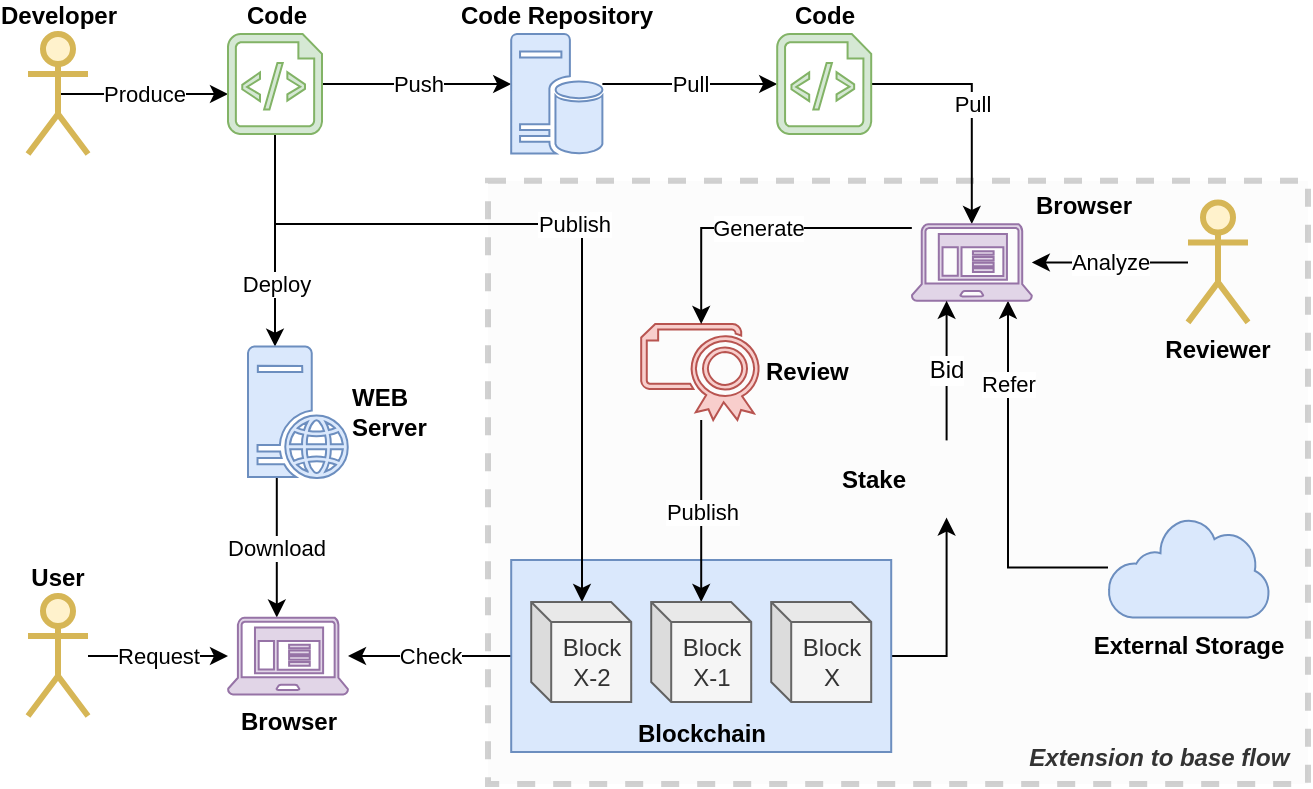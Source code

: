 <mxfile version="12.9.14" type="device"><diagram id="QuUNwt7JPoW_kzlnzWCL" name="Page-1"><mxGraphModel dx="782" dy="437" grid="1" gridSize="10" guides="1" tooltips="1" connect="1" arrows="1" fold="1" page="1" pageScale="1" pageWidth="827" pageHeight="1169" math="0" shadow="0"><root><mxCell id="0"/><mxCell id="1" parent="0"/><mxCell id="IQunpKXt9sUetPVuJu0X-1" value="&lt;b style=&quot;font-size: 12px;&quot;&gt;&lt;i style=&quot;font-size: 12px;&quot;&gt;Extension to base flow&amp;nbsp;&lt;/i&gt;&lt;/b&gt;" style="rounded=0;whiteSpace=wrap;html=1;dashed=1;fillColor=#f5f5f5;strokeColor=#666666;opacity=30;strokeWidth=3;align=right;verticalAlign=bottom;fontColor=#333333;fontSize=12;spacing=6;" vertex="1" parent="1"><mxGeometry x="700" y="493.4" width="410" height="301.6" as="geometry"/></mxCell><mxCell id="IQunpKXt9sUetPVuJu0X-2" value="Check" style="edgeStyle=orthogonalEdgeStyle;rounded=0;orthogonalLoop=1;jettySize=auto;html=1;" edge="1" parent="1" source="IQunpKXt9sUetPVuJu0X-4" target="IQunpKXt9sUetPVuJu0X-27"><mxGeometry relative="1" as="geometry"><mxPoint x="660" y="731" as="targetPoint"/><Array as="points"><mxPoint x="700" y="731"/><mxPoint x="700" y="731"/></Array></mxGeometry></mxCell><mxCell id="IQunpKXt9sUetPVuJu0X-3" style="edgeStyle=orthogonalEdgeStyle;rounded=0;orthogonalLoop=1;jettySize=auto;html=1;labelBackgroundColor=#7EA6E0;fontSize=12;fontColor=#0000A3;" edge="1" parent="1" source="IQunpKXt9sUetPVuJu0X-4" target="IQunpKXt9sUetPVuJu0X-33"><mxGeometry relative="1" as="geometry"><mxPoint x="929.8" y="655" as="targetPoint"/></mxGeometry></mxCell><mxCell id="IQunpKXt9sUetPVuJu0X-4" value="Blockchain" style="rounded=0;whiteSpace=wrap;html=1;fillColor=#dae8fc;verticalAlign=bottom;strokeColor=#6c8ebf;fontStyle=1" vertex="1" parent="1"><mxGeometry x="711.6" y="683" width="190" height="96" as="geometry"/></mxCell><mxCell id="IQunpKXt9sUetPVuJu0X-5" value="Produce" style="edgeStyle=orthogonalEdgeStyle;rounded=0;orthogonalLoop=1;jettySize=auto;html=1;exitX=0.5;exitY=0.5;exitDx=0;exitDy=0;exitPerimeter=0;" edge="1" parent="1" source="IQunpKXt9sUetPVuJu0X-6" target="IQunpKXt9sUetPVuJu0X-20"><mxGeometry relative="1" as="geometry"><Array as="points"><mxPoint x="500" y="450"/><mxPoint x="500" y="450"/></Array><mxPoint x="650" y="555" as="targetPoint"/></mxGeometry></mxCell><mxCell id="IQunpKXt9sUetPVuJu0X-6" value="Developer" style="shape=umlActor;verticalLabelPosition=top;labelBackgroundColor=#ffffff;verticalAlign=bottom;html=1;outlineConnect=0;fillColor=#fff2cc;strokeColor=#d6b656;strokeWidth=3;labelPosition=center;align=center;fontStyle=1" vertex="1" parent="1"><mxGeometry x="470" y="420" width="30" height="60" as="geometry"/></mxCell><mxCell id="IQunpKXt9sUetPVuJu0X-7" value="Request" style="edgeStyle=orthogonalEdgeStyle;rounded=0;orthogonalLoop=1;jettySize=auto;html=1;" edge="1" parent="1" source="IQunpKXt9sUetPVuJu0X-8" target="IQunpKXt9sUetPVuJu0X-27"><mxGeometry relative="1" as="geometry"><mxPoint x="590.0" y="731.31" as="targetPoint"/></mxGeometry></mxCell><mxCell id="IQunpKXt9sUetPVuJu0X-8" value="User" style="shape=umlActor;verticalLabelPosition=top;labelBackgroundColor=#ffffff;verticalAlign=bottom;outlineConnect=0;fillColor=#fff2cc;whiteSpace=wrap;html=1;strokeColor=#d6b656;strokeWidth=3;fontStyle=1;labelPosition=center;align=center;" vertex="1" parent="1"><mxGeometry x="470" y="701" width="30" height="60" as="geometry"/></mxCell><mxCell id="IQunpKXt9sUetPVuJu0X-9" value="Analyze" style="edgeStyle=orthogonalEdgeStyle;rounded=0;orthogonalLoop=1;jettySize=auto;html=1;" edge="1" parent="1" source="IQunpKXt9sUetPVuJu0X-10" target="IQunpKXt9sUetPVuJu0X-30"><mxGeometry relative="1" as="geometry"><mxPoint x="1045" y="505" as="targetPoint"/></mxGeometry></mxCell><mxCell id="IQunpKXt9sUetPVuJu0X-10" value="Reviewer" style="shape=umlActor;verticalLabelPosition=bottom;labelBackgroundColor=none;verticalAlign=top;html=1;outlineConnect=0;fillColor=#fff2cc;whiteSpace=wrap;strokeColor=#d6b656;labelBorderColor=none;gradientColor=none;strokeWidth=3;labelPosition=center;align=center;fontStyle=1" vertex="1" parent="1"><mxGeometry x="1050" y="504.2" width="30" height="60" as="geometry"/></mxCell><mxCell id="IQunpKXt9sUetPVuJu0X-11" value="Pull" style="edgeStyle=orthogonalEdgeStyle;rounded=0;orthogonalLoop=1;jettySize=auto;html=1;entryX=0;entryY=0.5;entryDx=0;entryDy=0;entryPerimeter=0;" edge="1" parent="1" source="IQunpKXt9sUetPVuJu0X-26" target="IQunpKXt9sUetPVuJu0X-22"><mxGeometry relative="1" as="geometry"><mxPoint x="780" y="445" as="sourcePoint"/><mxPoint x="848" y="445" as="targetPoint"/><Array as="points"><mxPoint x="780" y="445"/><mxPoint x="780" y="445"/></Array></mxGeometry></mxCell><mxCell id="IQunpKXt9sUetPVuJu0X-12" value="Download" style="edgeStyle=orthogonalEdgeStyle;rounded=0;orthogonalLoop=1;jettySize=auto;html=1;exitX=0.288;exitY=0.997;exitDx=0;exitDy=0;exitPerimeter=0;" edge="1" parent="1" source="IQunpKXt9sUetPVuJu0X-23" target="IQunpKXt9sUetPVuJu0X-27"><mxGeometry relative="1" as="geometry"><Array as="points"><mxPoint x="594" y="655"/><mxPoint x="594" y="655"/></Array><mxPoint x="610" y="654.293" as="sourcePoint"/><mxPoint x="610.241" y="710" as="targetPoint"/></mxGeometry></mxCell><mxCell id="IQunpKXt9sUetPVuJu0X-13" value="Deploy" style="edgeStyle=orthogonalEdgeStyle;rounded=0;orthogonalLoop=1;jettySize=auto;html=1;" edge="1" parent="1" source="IQunpKXt9sUetPVuJu0X-20" target="IQunpKXt9sUetPVuJu0X-23"><mxGeometry x="0.411" relative="1" as="geometry"><Array as="points"><mxPoint x="610" y="619"/><mxPoint x="610" y="619"/></Array><mxPoint x="670" y="595" as="sourcePoint"/><mxPoint x="590" y="620" as="targetPoint"/><mxPoint as="offset"/></mxGeometry></mxCell><mxCell id="IQunpKXt9sUetPVuJu0X-14" value="Publish" style="edgeStyle=orthogonalEdgeStyle;rounded=0;orthogonalLoop=1;jettySize=auto;html=1;" edge="1" parent="1" source="IQunpKXt9sUetPVuJu0X-20" target="IQunpKXt9sUetPVuJu0X-16"><mxGeometry relative="1" as="geometry"><mxPoint x="760" y="595" as="sourcePoint"/><Array as="points"><mxPoint x="594" y="515"/><mxPoint x="747" y="515"/></Array></mxGeometry></mxCell><mxCell id="IQunpKXt9sUetPVuJu0X-15" value="Publish" style="edgeStyle=orthogonalEdgeStyle;rounded=0;orthogonalLoop=1;jettySize=auto;html=1;" edge="1" parent="1" source="IQunpKXt9sUetPVuJu0X-24" target="IQunpKXt9sUetPVuJu0X-17"><mxGeometry relative="1" as="geometry"><mxPoint x="835" y="595" as="sourcePoint"/></mxGeometry></mxCell><mxCell id="IQunpKXt9sUetPVuJu0X-16" value="Block X-2" style="shape=cube;whiteSpace=wrap;html=1;boundedLbl=1;backgroundOutline=1;darkOpacity=0.05;darkOpacity2=0.1;fillColor=#f5f5f5;size=10;strokeColor=#666666;fontColor=#333333;" vertex="1" parent="1"><mxGeometry x="721.6" y="704" width="50" height="50" as="geometry"/></mxCell><mxCell id="IQunpKXt9sUetPVuJu0X-17" value="Block X-1" style="shape=cube;whiteSpace=wrap;html=1;boundedLbl=1;backgroundOutline=1;darkOpacity=0.05;darkOpacity2=0.1;fillColor=#f5f5f5;size=10;strokeColor=#666666;fontColor=#333333;" vertex="1" parent="1"><mxGeometry x="781.6" y="704" width="50" height="50" as="geometry"/></mxCell><mxCell id="IQunpKXt9sUetPVuJu0X-18" value="Block X" style="shape=cube;whiteSpace=wrap;html=1;boundedLbl=1;backgroundOutline=1;darkOpacity=0.05;darkOpacity2=0.1;fillColor=#f5f5f5;size=10;strokeColor=#666666;fontColor=#333333;" vertex="1" parent="1"><mxGeometry x="841.6" y="704" width="50" height="50" as="geometry"/></mxCell><mxCell id="IQunpKXt9sUetPVuJu0X-19" value="Push" style="edgeStyle=orthogonalEdgeStyle;rounded=0;orthogonalLoop=1;jettySize=auto;html=1;" edge="1" parent="1" source="IQunpKXt9sUetPVuJu0X-20" target="IQunpKXt9sUetPVuJu0X-26"><mxGeometry relative="1" as="geometry"><Array as="points"><mxPoint x="700" y="445"/><mxPoint x="700" y="445"/></Array></mxGeometry></mxCell><mxCell id="IQunpKXt9sUetPVuJu0X-20" value="Code" style="aspect=fixed;pointerEvents=1;shadow=0;dashed=0;html=1;strokeColor=#82b366;labelPosition=center;verticalLabelPosition=top;verticalAlign=bottom;align=center;fillColor=#d5e8d4;shape=mxgraph.azure.script_file;fontStyle=1" vertex="1" parent="1"><mxGeometry x="570" y="420" width="47" height="50" as="geometry"/></mxCell><mxCell id="IQunpKXt9sUetPVuJu0X-21" value="Pull" style="edgeStyle=orthogonalEdgeStyle;rounded=0;orthogonalLoop=1;jettySize=auto;html=1;" edge="1" parent="1" source="IQunpKXt9sUetPVuJu0X-22" target="IQunpKXt9sUetPVuJu0X-30"><mxGeometry relative="1" as="geometry"/></mxCell><mxCell id="IQunpKXt9sUetPVuJu0X-22" value="Code" style="aspect=fixed;pointerEvents=1;shadow=0;dashed=0;html=1;strokeColor=#82b366;labelPosition=center;verticalLabelPosition=top;verticalAlign=bottom;align=center;fillColor=#d5e8d4;shape=mxgraph.azure.script_file;fontStyle=1" vertex="1" parent="1"><mxGeometry x="844.6" y="420" width="47" height="50" as="geometry"/></mxCell><mxCell id="IQunpKXt9sUetPVuJu0X-23" value="WEB Server" style="aspect=fixed;pointerEvents=1;shadow=0;dashed=0;html=1;strokeColor=#6c8ebf;labelPosition=right;verticalLabelPosition=middle;verticalAlign=middle;align=left;fillColor=#dae8fc;shape=mxgraph.mscae.enterprise.web_server;whiteSpace=wrap;fontStyle=1" vertex="1" parent="1"><mxGeometry x="580" y="576.31" width="50" height="65.79" as="geometry"/></mxCell><mxCell id="IQunpKXt9sUetPVuJu0X-24" value="Review" style="aspect=fixed;pointerEvents=1;shadow=0;dashed=0;html=1;strokeColor=#b85450;labelPosition=right;verticalLabelPosition=middle;verticalAlign=middle;align=left;fillColor=#f8cecc;shape=mxgraph.azure.certificate;fontStyle=1" vertex="1" parent="1"><mxGeometry x="776.6" y="565" width="60" height="48" as="geometry"/></mxCell><mxCell id="IQunpKXt9sUetPVuJu0X-25" value="External Storage" style="aspect=fixed;pointerEvents=1;shadow=0;dashed=0;html=1;strokeColor=#6c8ebf;labelPosition=center;verticalLabelPosition=bottom;verticalAlign=top;align=center;fillColor=#dae8fc;shape=mxgraph.mscae.enterprise.internet;fontStyle=1" vertex="1" parent="1"><mxGeometry x="1010" y="661.8" width="80.65" height="50" as="geometry"/></mxCell><mxCell id="IQunpKXt9sUetPVuJu0X-26" value="Code Repository" style="aspect=fixed;pointerEvents=1;shadow=0;dashed=0;html=1;strokeColor=#6c8ebf;labelPosition=center;verticalLabelPosition=top;verticalAlign=bottom;align=center;fillColor=#dae8fc;shape=mxgraph.mscae.enterprise.database_server;fontStyle=1" vertex="1" parent="1"><mxGeometry x="711.6" y="420" width="45.6" height="60" as="geometry"/></mxCell><mxCell id="IQunpKXt9sUetPVuJu0X-27" value="Browser" style="aspect=fixed;pointerEvents=1;shadow=0;dashed=0;html=1;labelPosition=center;verticalLabelPosition=bottom;verticalAlign=top;align=center;shape=mxgraph.mscae.enterprise.client_application;fillColor=#e1d5e7;strokeColor=#9673a6;fontStyle=1" vertex="1" parent="1"><mxGeometry x="570" y="711.8" width="60" height="38.4" as="geometry"/></mxCell><mxCell id="IQunpKXt9sUetPVuJu0X-28" value="Refer" style="edgeStyle=orthogonalEdgeStyle;rounded=0;orthogonalLoop=1;jettySize=auto;html=1;" edge="1" parent="1" source="IQunpKXt9sUetPVuJu0X-25" target="IQunpKXt9sUetPVuJu0X-30"><mxGeometry x="0.547" relative="1" as="geometry"><Array as="points"><mxPoint x="960" y="687"/></Array><mxPoint as="offset"/></mxGeometry></mxCell><mxCell id="IQunpKXt9sUetPVuJu0X-29" value="Generate" style="edgeStyle=orthogonalEdgeStyle;rounded=0;orthogonalLoop=1;jettySize=auto;html=1;" edge="1" parent="1" source="IQunpKXt9sUetPVuJu0X-30" target="IQunpKXt9sUetPVuJu0X-24"><mxGeometry relative="1" as="geometry"><Array as="points"><mxPoint x="931" y="517"/><mxPoint x="872" y="517"/></Array></mxGeometry></mxCell><mxCell id="IQunpKXt9sUetPVuJu0X-30" value="Browser" style="aspect=fixed;pointerEvents=1;shadow=0;dashed=0;html=1;labelPosition=right;verticalLabelPosition=top;verticalAlign=bottom;align=left;shape=mxgraph.mscae.enterprise.client_application;fillColor=#e1d5e7;strokeColor=#9673a6;fontStyle=1" vertex="1" parent="1"><mxGeometry x="911.92" y="515" width="60" height="38.4" as="geometry"/></mxCell><mxCell id="IQunpKXt9sUetPVuJu0X-31" value="Bid" style="edgeStyle=orthogonalEdgeStyle;rounded=0;orthogonalLoop=1;jettySize=auto;html=1;labelBackgroundColor=#ffffff;fontSize=12;fontColor=#000000;" edge="1" parent="1" source="IQunpKXt9sUetPVuJu0X-33" target="IQunpKXt9sUetPVuJu0X-30"><mxGeometry relative="1" as="geometry"><Array as="points"><mxPoint x="929" y="580"/><mxPoint x="929" y="580"/></Array><mxPoint x="929.8" y="619.2" as="sourcePoint"/></mxGeometry></mxCell><mxCell id="IQunpKXt9sUetPVuJu0X-33" value="Stake" style="shape=image;html=1;verticalAlign=middle;verticalLabelPosition=middle;labelBackgroundColor=none;imageAspect=0;aspect=fixed;image=https://cdn3.iconfinder.com/data/icons/popular-cryptocurrencies-vol-2019-1/80/eos-cryptocurrency-token-coin-128.png;labelPosition=left;align=right;fontStyle=1" vertex="1" parent="1"><mxGeometry x="910" y="623.2" width="38.6" height="38.6" as="geometry"/></mxCell></root></mxGraphModel></diagram></mxfile>